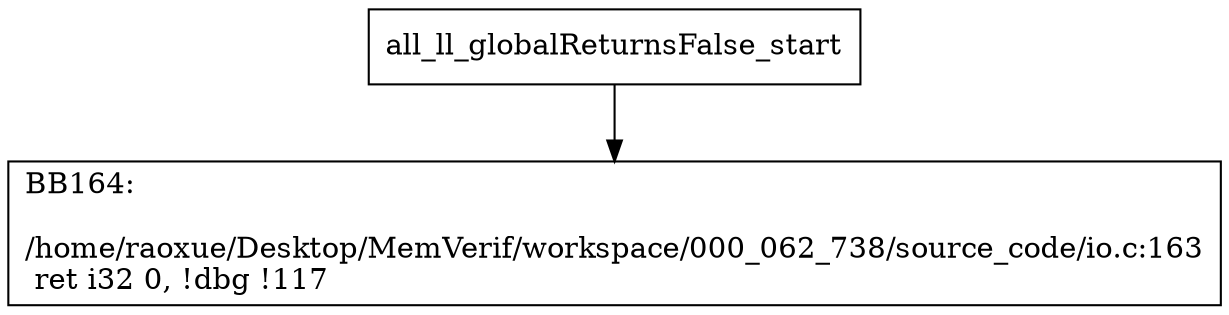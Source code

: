 digraph "CFG for'all_ll_globalReturnsFalse' function" {
	BBall_ll_globalReturnsFalse_start[shape=record,label="{all_ll_globalReturnsFalse_start}"];
	BBall_ll_globalReturnsFalse_start-> all_ll_globalReturnsFalseBB164;
	all_ll_globalReturnsFalseBB164 [shape=record, label="{BB164:\l\l/home/raoxue/Desktop/MemVerif/workspace/000_062_738/source_code/io.c:163\l
  ret i32 0, !dbg !117\l
}"];
}
